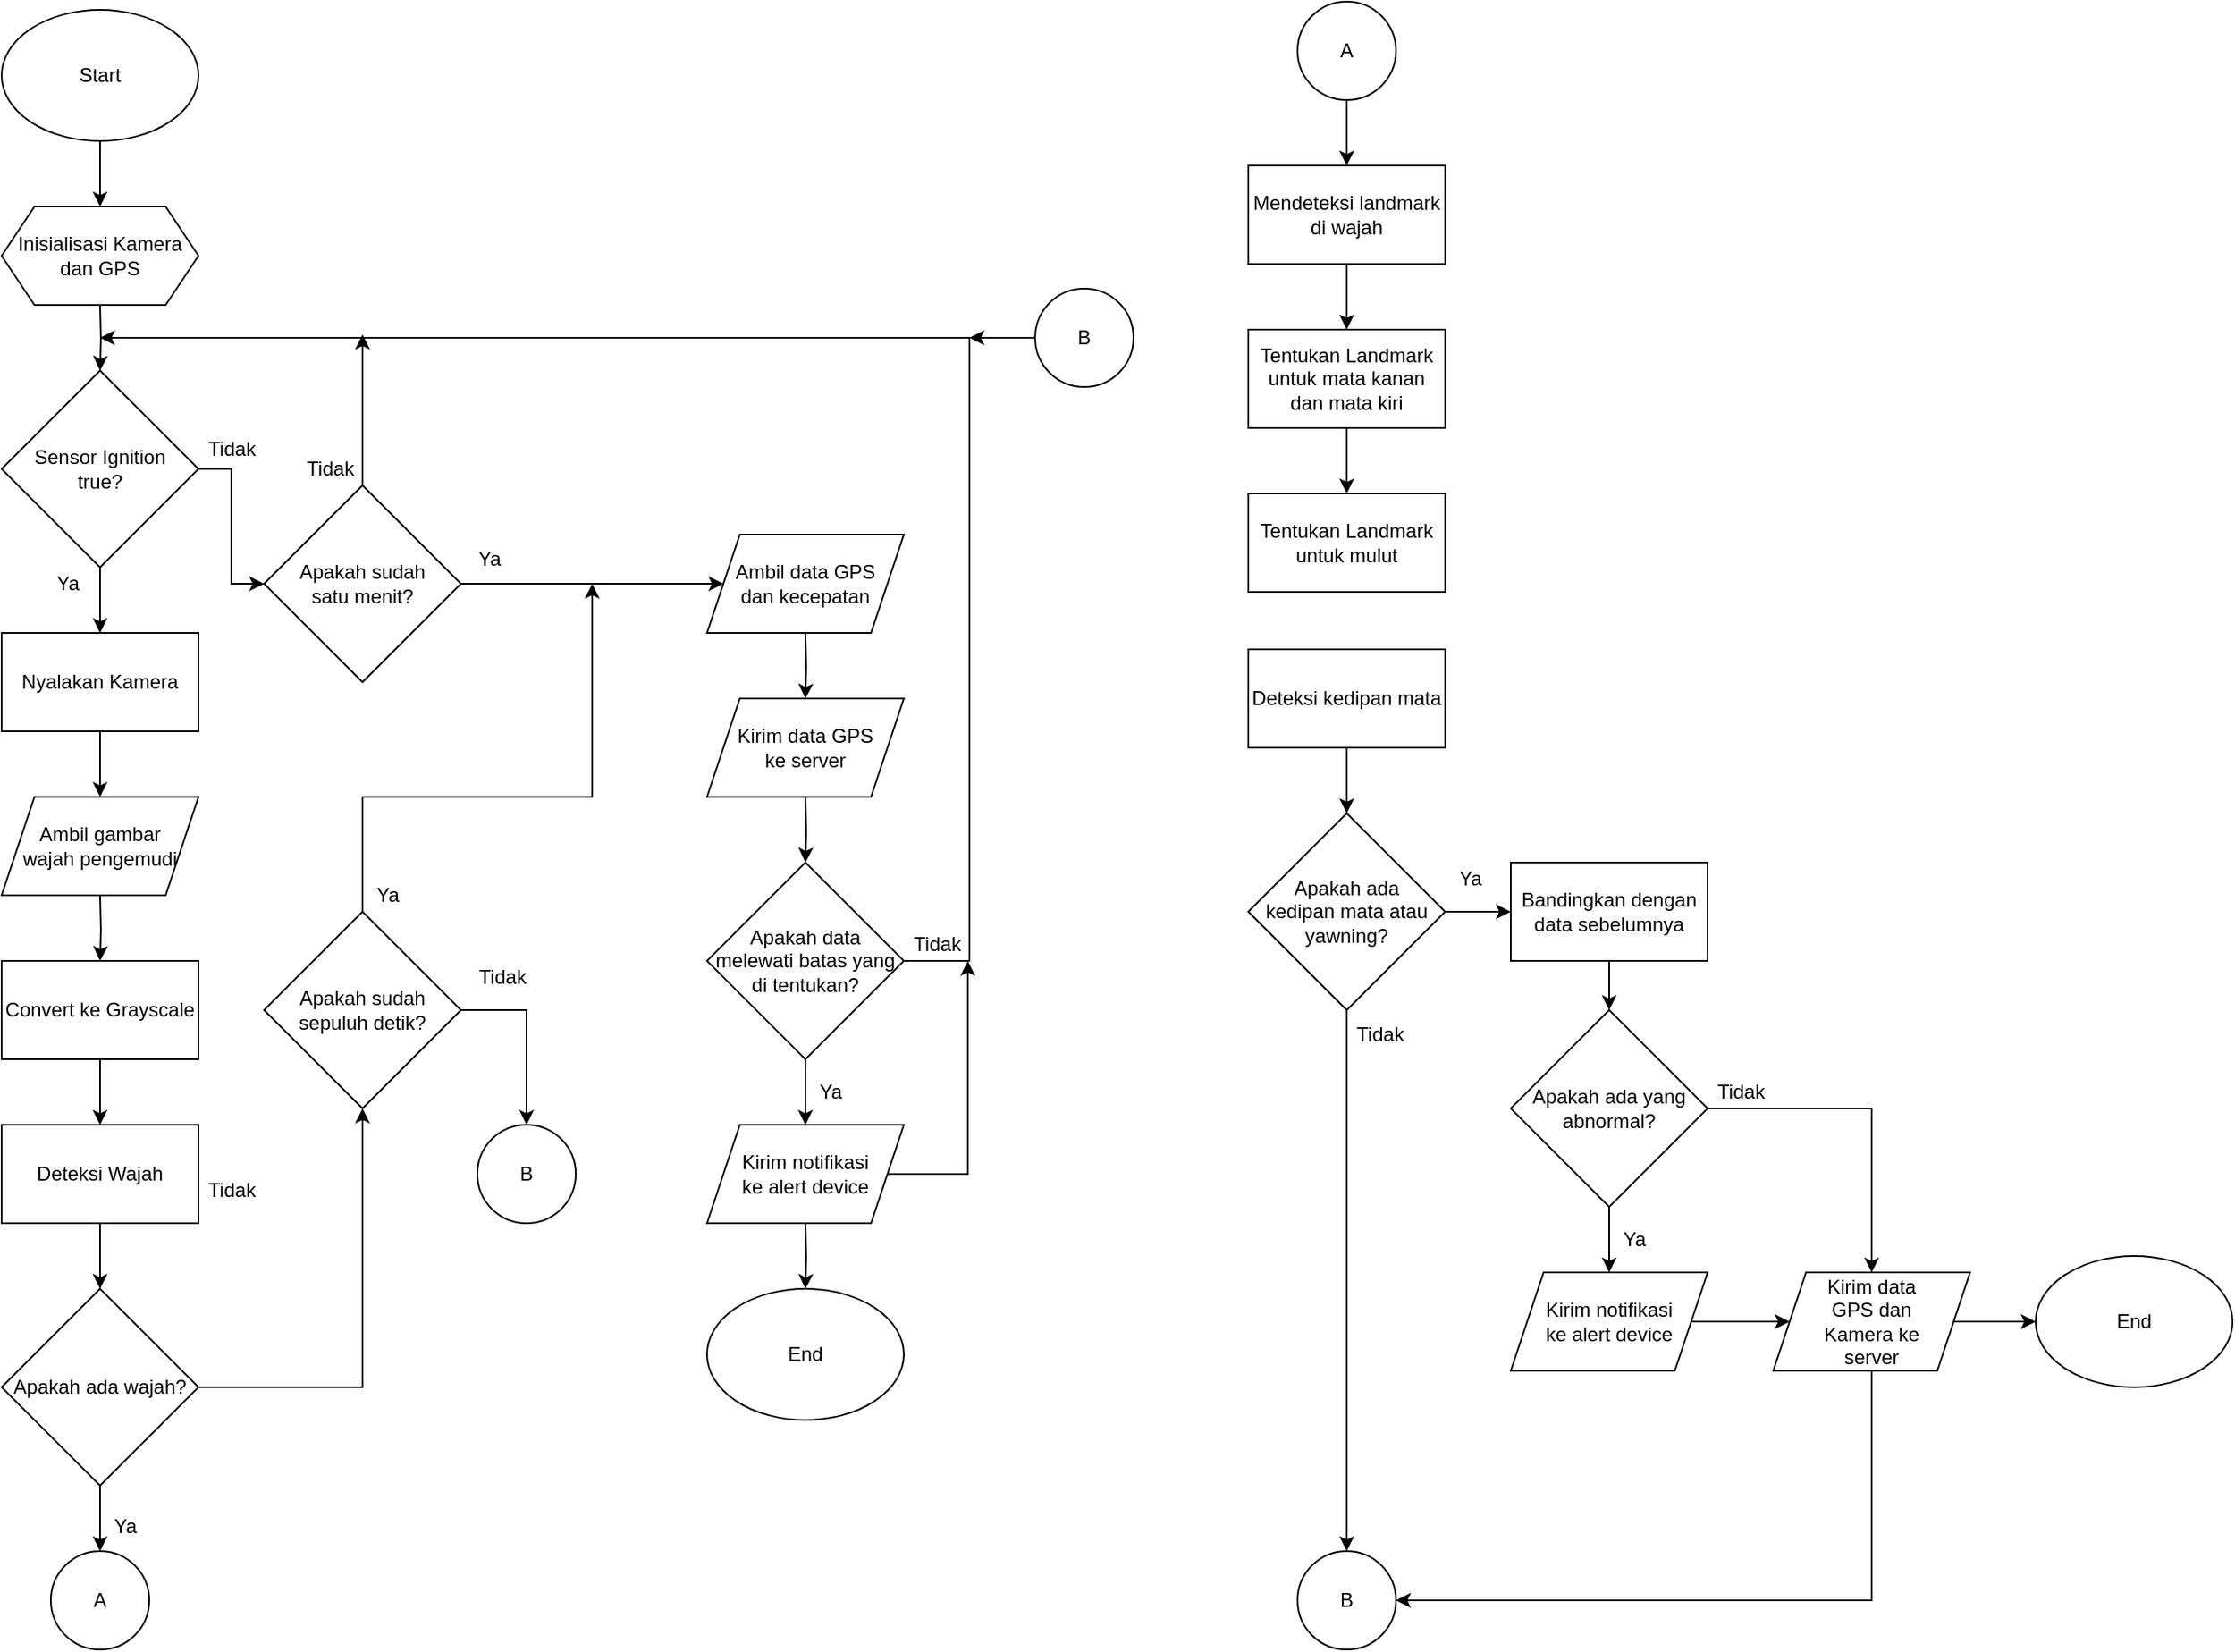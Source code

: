 <mxfile version="14.5.10" type="github">
  <diagram id="o2fH_WWDMF9li2Jf_rtt" name="Page-1">
    <mxGraphModel dx="2893" dy="1630" grid="1" gridSize="10" guides="1" tooltips="1" connect="1" arrows="1" fold="1" page="1" pageScale="1" pageWidth="850" pageHeight="1100" math="0" shadow="0">
      <root>
        <mxCell id="0" />
        <mxCell id="1" parent="0" />
        <mxCell id="26X6T3ZS9L2JQqSbIRwc-3" style="edgeStyle=orthogonalEdgeStyle;rounded=0;orthogonalLoop=1;jettySize=auto;html=1;exitX=0.5;exitY=1;exitDx=0;exitDy=0;startArrow=none;startFill=0;" parent="1" source="26X6T3ZS9L2JQqSbIRwc-1" edge="1">
          <mxGeometry relative="1" as="geometry">
            <mxPoint x="180" y="160" as="targetPoint" />
          </mxGeometry>
        </mxCell>
        <mxCell id="26X6T3ZS9L2JQqSbIRwc-1" value="Start" style="ellipse;whiteSpace=wrap;html=1;" parent="1" vertex="1">
          <mxGeometry x="120" y="40" width="120" height="80" as="geometry" />
        </mxCell>
        <mxCell id="26X6T3ZS9L2JQqSbIRwc-6" value="" style="edgeStyle=orthogonalEdgeStyle;rounded=0;orthogonalLoop=1;jettySize=auto;html=1;startArrow=none;startFill=0;" parent="1" edge="1">
          <mxGeometry relative="1" as="geometry">
            <mxPoint x="180" y="220" as="sourcePoint" />
            <mxPoint x="180" y="260" as="targetPoint" />
          </mxGeometry>
        </mxCell>
        <mxCell id="26X6T3ZS9L2JQqSbIRwc-8" value="" style="edgeStyle=orthogonalEdgeStyle;rounded=0;orthogonalLoop=1;jettySize=auto;html=1;startArrow=none;startFill=0;" parent="1" target="26X6T3ZS9L2JQqSbIRwc-7" edge="1">
          <mxGeometry relative="1" as="geometry">
            <mxPoint x="180" y="580" as="sourcePoint" />
          </mxGeometry>
        </mxCell>
        <mxCell id="26X6T3ZS9L2JQqSbIRwc-10" value="" style="edgeStyle=orthogonalEdgeStyle;rounded=0;orthogonalLoop=1;jettySize=auto;html=1;startArrow=none;startFill=0;" parent="1" source="26X6T3ZS9L2JQqSbIRwc-7" target="26X6T3ZS9L2JQqSbIRwc-9" edge="1">
          <mxGeometry relative="1" as="geometry" />
        </mxCell>
        <mxCell id="26X6T3ZS9L2JQqSbIRwc-7" value="Convert ke Grayscale" style="whiteSpace=wrap;html=1;rounded=0;" parent="1" vertex="1">
          <mxGeometry x="120" y="620" width="120" height="60" as="geometry" />
        </mxCell>
        <mxCell id="26X6T3ZS9L2JQqSbIRwc-13" style="edgeStyle=orthogonalEdgeStyle;rounded=0;orthogonalLoop=1;jettySize=auto;html=1;exitX=0.5;exitY=1;exitDx=0;exitDy=0;entryX=0.5;entryY=0;entryDx=0;entryDy=0;startArrow=none;startFill=0;" parent="1" source="26X6T3ZS9L2JQqSbIRwc-9" target="26X6T3ZS9L2JQqSbIRwc-11" edge="1">
          <mxGeometry relative="1" as="geometry" />
        </mxCell>
        <mxCell id="26X6T3ZS9L2JQqSbIRwc-9" value="Deteksi Wajah" style="whiteSpace=wrap;html=1;rounded=0;" parent="1" vertex="1">
          <mxGeometry x="120" y="720" width="120" height="60" as="geometry" />
        </mxCell>
        <mxCell id="BRGnzEm3bvZSI96jECQM-8" style="edgeStyle=orthogonalEdgeStyle;rounded=0;orthogonalLoop=1;jettySize=auto;html=1;exitX=1;exitY=0.5;exitDx=0;exitDy=0;entryX=0.5;entryY=1;entryDx=0;entryDy=0;" edge="1" parent="1" source="26X6T3ZS9L2JQqSbIRwc-11" target="BRGnzEm3bvZSI96jECQM-7">
          <mxGeometry relative="1" as="geometry" />
        </mxCell>
        <mxCell id="BRGnzEm3bvZSI96jECQM-23" style="edgeStyle=orthogonalEdgeStyle;rounded=0;orthogonalLoop=1;jettySize=auto;html=1;exitX=0.5;exitY=1;exitDx=0;exitDy=0;entryX=0.5;entryY=0;entryDx=0;entryDy=0;" edge="1" parent="1" source="26X6T3ZS9L2JQqSbIRwc-11" target="26X6T3ZS9L2JQqSbIRwc-21">
          <mxGeometry relative="1" as="geometry" />
        </mxCell>
        <mxCell id="26X6T3ZS9L2JQqSbIRwc-11" value="Apakah ada wajah?" style="rhombus;whiteSpace=wrap;html=1;" parent="1" vertex="1">
          <mxGeometry x="120" y="820" width="120" height="120" as="geometry" />
        </mxCell>
        <mxCell id="26X6T3ZS9L2JQqSbIRwc-14" value="Tidak" style="text;html=1;align=center;verticalAlign=middle;resizable=0;points=[];autosize=1;strokeColor=none;" parent="1" vertex="1">
          <mxGeometry x="240" y="750" width="40" height="20" as="geometry" />
        </mxCell>
        <mxCell id="BRGnzEm3bvZSI96jECQM-25" style="edgeStyle=orthogonalEdgeStyle;rounded=0;orthogonalLoop=1;jettySize=auto;html=1;exitX=0.5;exitY=1;exitDx=0;exitDy=0;entryX=0.5;entryY=0;entryDx=0;entryDy=0;" edge="1" parent="1" source="26X6T3ZS9L2JQqSbIRwc-15" target="26X6T3ZS9L2JQqSbIRwc-17">
          <mxGeometry relative="1" as="geometry" />
        </mxCell>
        <mxCell id="26X6T3ZS9L2JQqSbIRwc-15" value="Mendeteksi landmark di wajah" style="whiteSpace=wrap;html=1;" parent="1" vertex="1">
          <mxGeometry x="880" y="135" width="120" height="60" as="geometry" />
        </mxCell>
        <mxCell id="26X6T3ZS9L2JQqSbIRwc-20" value="" style="edgeStyle=orthogonalEdgeStyle;rounded=0;orthogonalLoop=1;jettySize=auto;html=1;startArrow=none;startFill=0;" parent="1" source="26X6T3ZS9L2JQqSbIRwc-17" target="26X6T3ZS9L2JQqSbIRwc-19" edge="1">
          <mxGeometry relative="1" as="geometry" />
        </mxCell>
        <mxCell id="26X6T3ZS9L2JQqSbIRwc-17" value="Tentukan Landmark untuk mata kanan dan mata kiri" style="whiteSpace=wrap;html=1;" parent="1" vertex="1">
          <mxGeometry x="880" y="235" width="120" height="60" as="geometry" />
        </mxCell>
        <mxCell id="26X6T3ZS9L2JQqSbIRwc-19" value="Tentukan Landmark untuk mulut" style="whiteSpace=wrap;html=1;" parent="1" vertex="1">
          <mxGeometry x="880" y="335" width="120" height="60" as="geometry" />
        </mxCell>
        <mxCell id="26X6T3ZS9L2JQqSbIRwc-21" value="A" style="ellipse;whiteSpace=wrap;html=1;" parent="1" vertex="1">
          <mxGeometry x="150" y="980" width="60" height="60" as="geometry" />
        </mxCell>
        <mxCell id="BRGnzEm3bvZSI96jECQM-24" style="edgeStyle=orthogonalEdgeStyle;rounded=0;orthogonalLoop=1;jettySize=auto;html=1;exitX=0.5;exitY=1;exitDx=0;exitDy=0;entryX=0.5;entryY=0;entryDx=0;entryDy=0;" edge="1" parent="1" source="26X6T3ZS9L2JQqSbIRwc-23" target="26X6T3ZS9L2JQqSbIRwc-15">
          <mxGeometry relative="1" as="geometry" />
        </mxCell>
        <mxCell id="26X6T3ZS9L2JQqSbIRwc-23" value="A" style="ellipse;whiteSpace=wrap;html=1;" parent="1" vertex="1">
          <mxGeometry x="910" y="35" width="60" height="60" as="geometry" />
        </mxCell>
        <mxCell id="26X6T3ZS9L2JQqSbIRwc-27" style="edgeStyle=orthogonalEdgeStyle;rounded=0;orthogonalLoop=1;jettySize=auto;html=1;exitX=0.5;exitY=0;exitDx=0;exitDy=0;startArrow=none;startFill=0;" parent="1" source="26X6T3ZS9L2JQqSbIRwc-24" edge="1">
          <mxGeometry relative="1" as="geometry">
            <mxPoint x="180" y="240" as="targetPoint" />
            <Array as="points">
              <mxPoint x="340" y="240" />
            </Array>
          </mxGeometry>
        </mxCell>
        <mxCell id="26X6T3ZS9L2JQqSbIRwc-30" style="edgeStyle=orthogonalEdgeStyle;rounded=0;orthogonalLoop=1;jettySize=auto;html=1;exitX=1;exitY=0.5;exitDx=0;exitDy=0;entryX=0;entryY=0.5;entryDx=0;entryDy=0;startArrow=none;startFill=0;" parent="1" source="26X6T3ZS9L2JQqSbIRwc-24" target="26X6T3ZS9L2JQqSbIRwc-50" edge="1">
          <mxGeometry relative="1" as="geometry">
            <mxPoint x="440" y="390" as="targetPoint" />
          </mxGeometry>
        </mxCell>
        <mxCell id="26X6T3ZS9L2JQqSbIRwc-24" value="&lt;div&gt;Apakah sudah&lt;/div&gt;&lt;div&gt; satu menit?&lt;/div&gt;" style="rhombus;whiteSpace=wrap;html=1;" parent="1" vertex="1">
          <mxGeometry x="280" y="330" width="120" height="120" as="geometry" />
        </mxCell>
        <mxCell id="26X6T3ZS9L2JQqSbIRwc-28" value="Tidak" style="text;html=1;align=center;verticalAlign=middle;resizable=0;points=[];autosize=1;strokeColor=none;" parent="1" vertex="1">
          <mxGeometry x="300" y="310" width="40" height="20" as="geometry" />
        </mxCell>
        <mxCell id="26X6T3ZS9L2JQqSbIRwc-35" value="" style="edgeStyle=orthogonalEdgeStyle;rounded=0;orthogonalLoop=1;jettySize=auto;html=1;startArrow=none;startFill=0;" parent="1" edge="1">
          <mxGeometry relative="1" as="geometry">
            <mxPoint x="610" y="420" as="sourcePoint" />
            <mxPoint x="610" y="460" as="targetPoint" />
          </mxGeometry>
        </mxCell>
        <mxCell id="26X6T3ZS9L2JQqSbIRwc-31" value="Ya" style="text;html=1;align=center;verticalAlign=middle;resizable=0;points=[];autosize=1;strokeColor=none;" parent="1" vertex="1">
          <mxGeometry x="402" y="365" width="30" height="20" as="geometry" />
        </mxCell>
        <mxCell id="26X6T3ZS9L2JQqSbIRwc-33" value="Ya" style="text;html=1;align=center;verticalAlign=middle;resizable=0;points=[];autosize=1;strokeColor=none;" parent="1" vertex="1">
          <mxGeometry x="180" y="955" width="30" height="20" as="geometry" />
        </mxCell>
        <mxCell id="26X6T3ZS9L2JQqSbIRwc-39" value="" style="edgeStyle=orthogonalEdgeStyle;rounded=0;orthogonalLoop=1;jettySize=auto;html=1;startArrow=none;startFill=0;" parent="1" target="26X6T3ZS9L2JQqSbIRwc-38" edge="1">
          <mxGeometry relative="1" as="geometry">
            <mxPoint x="610" y="520" as="sourcePoint" />
          </mxGeometry>
        </mxCell>
        <mxCell id="26X6T3ZS9L2JQqSbIRwc-41" style="edgeStyle=orthogonalEdgeStyle;rounded=0;orthogonalLoop=1;jettySize=auto;html=1;exitX=0.5;exitY=1;exitDx=0;exitDy=0;entryX=0.5;entryY=0;entryDx=0;entryDy=0;startArrow=none;startFill=0;" parent="1" source="26X6T3ZS9L2JQqSbIRwc-38" edge="1">
          <mxGeometry relative="1" as="geometry">
            <mxPoint x="610" y="720" as="targetPoint" />
          </mxGeometry>
        </mxCell>
        <mxCell id="26X6T3ZS9L2JQqSbIRwc-43" style="edgeStyle=orthogonalEdgeStyle;rounded=0;orthogonalLoop=1;jettySize=auto;html=1;exitX=1;exitY=0.5;exitDx=0;exitDy=0;startArrow=none;startFill=0;" parent="1" source="26X6T3ZS9L2JQqSbIRwc-38" edge="1">
          <mxGeometry relative="1" as="geometry">
            <mxPoint x="340" y="238" as="targetPoint" />
            <Array as="points">
              <mxPoint x="710" y="620" />
              <mxPoint x="710" y="240" />
              <mxPoint x="340" y="240" />
            </Array>
          </mxGeometry>
        </mxCell>
        <mxCell id="26X6T3ZS9L2JQqSbIRwc-38" value="&lt;div&gt;Apakah data &lt;br&gt;&lt;/div&gt;&lt;div&gt;melewati batas yang di tentukan?&lt;/div&gt;" style="rhombus;whiteSpace=wrap;html=1;rounded=0;" parent="1" vertex="1">
          <mxGeometry x="550" y="560" width="120" height="120" as="geometry" />
        </mxCell>
        <mxCell id="26X6T3ZS9L2JQqSbIRwc-45" style="edgeStyle=orthogonalEdgeStyle;rounded=0;orthogonalLoop=1;jettySize=auto;html=1;exitX=1;exitY=0.5;exitDx=0;exitDy=0;entryX=0.975;entryY=1;entryDx=0;entryDy=0;entryPerimeter=0;startArrow=none;startFill=0;" parent="1" source="26X6T3ZS9L2JQqSbIRwc-52" target="26X6T3ZS9L2JQqSbIRwc-44" edge="1">
          <mxGeometry relative="1" as="geometry">
            <mxPoint x="670" y="750" as="sourcePoint" />
            <Array as="points">
              <mxPoint x="709" y="750" />
            </Array>
          </mxGeometry>
        </mxCell>
        <mxCell id="26X6T3ZS9L2JQqSbIRwc-47" style="edgeStyle=orthogonalEdgeStyle;rounded=0;orthogonalLoop=1;jettySize=auto;html=1;exitX=0.5;exitY=1;exitDx=0;exitDy=0;entryX=0.5;entryY=0;entryDx=0;entryDy=0;startArrow=none;startFill=0;" parent="1" target="26X6T3ZS9L2JQqSbIRwc-46" edge="1">
          <mxGeometry relative="1" as="geometry">
            <mxPoint x="610" y="780" as="sourcePoint" />
          </mxGeometry>
        </mxCell>
        <mxCell id="26X6T3ZS9L2JQqSbIRwc-42" value="Ya" style="text;html=1;align=center;verticalAlign=middle;resizable=0;points=[];autosize=1;strokeColor=none;" parent="1" vertex="1">
          <mxGeometry x="610" y="690" width="30" height="20" as="geometry" />
        </mxCell>
        <mxCell id="26X6T3ZS9L2JQqSbIRwc-44" value="Tidak" style="text;html=1;align=center;verticalAlign=middle;resizable=0;points=[];autosize=1;strokeColor=none;" parent="1" vertex="1">
          <mxGeometry x="670" y="600" width="40" height="20" as="geometry" />
        </mxCell>
        <mxCell id="26X6T3ZS9L2JQqSbIRwc-46" value="End" style="ellipse;whiteSpace=wrap;html=1;" parent="1" vertex="1">
          <mxGeometry x="550" y="820" width="120" height="80" as="geometry" />
        </mxCell>
        <mxCell id="26X6T3ZS9L2JQqSbIRwc-48" value="&lt;div&gt;Ambil gambar &lt;br&gt;&lt;/div&gt;&lt;div&gt;wajah pengemudi&lt;/div&gt;" style="shape=parallelogram;perimeter=parallelogramPerimeter;whiteSpace=wrap;html=1;fixedSize=1;" parent="1" vertex="1">
          <mxGeometry x="120" y="520" width="120" height="60" as="geometry" />
        </mxCell>
        <mxCell id="26X6T3ZS9L2JQqSbIRwc-49" value="Inisialisasi Kamera dan GPS" style="shape=hexagon;perimeter=hexagonPerimeter2;whiteSpace=wrap;html=1;fixedSize=1;" parent="1" vertex="1">
          <mxGeometry x="120" y="160" width="120" height="60" as="geometry" />
        </mxCell>
        <mxCell id="26X6T3ZS9L2JQqSbIRwc-50" value="&lt;div&gt;Ambil data GPS &lt;br&gt;&lt;/div&gt;&lt;div&gt;dan kecepatan&lt;/div&gt;" style="shape=parallelogram;perimeter=parallelogramPerimeter;whiteSpace=wrap;html=1;fixedSize=1;" parent="1" vertex="1">
          <mxGeometry x="550" y="360" width="120" height="60" as="geometry" />
        </mxCell>
        <mxCell id="26X6T3ZS9L2JQqSbIRwc-51" value="&lt;div&gt;Kirim data GPS&lt;br&gt;&lt;/div&gt;&lt;div&gt;ke server&lt;/div&gt;" style="shape=parallelogram;perimeter=parallelogramPerimeter;whiteSpace=wrap;html=1;fixedSize=1;" parent="1" vertex="1">
          <mxGeometry x="550" y="460" width="120" height="60" as="geometry" />
        </mxCell>
        <mxCell id="26X6T3ZS9L2JQqSbIRwc-52" value="&lt;div&gt;Kirim notifikasi &lt;br&gt;&lt;/div&gt;&lt;div&gt;ke alert device&lt;/div&gt;" style="shape=parallelogram;perimeter=parallelogramPerimeter;whiteSpace=wrap;html=1;fixedSize=1;" parent="1" vertex="1">
          <mxGeometry x="550" y="720" width="120" height="60" as="geometry" />
        </mxCell>
        <mxCell id="26X6T3ZS9L2JQqSbIRwc-56" style="edgeStyle=orthogonalEdgeStyle;rounded=0;orthogonalLoop=1;jettySize=auto;html=1;exitX=0.5;exitY=1;exitDx=0;exitDy=0;entryX=0.5;entryY=0;entryDx=0;entryDy=0;startArrow=none;startFill=0;" parent="1" source="26X6T3ZS9L2JQqSbIRwc-53" target="26X6T3ZS9L2JQqSbIRwc-55" edge="1">
          <mxGeometry relative="1" as="geometry" />
        </mxCell>
        <mxCell id="26X6T3ZS9L2JQqSbIRwc-53" value="Deteksi kedipan mata" style="rounded=0;whiteSpace=wrap;html=1;" parent="1" vertex="1">
          <mxGeometry x="880" y="430" width="120" height="60" as="geometry" />
        </mxCell>
        <mxCell id="26X6T3ZS9L2JQqSbIRwc-59" style="edgeStyle=orthogonalEdgeStyle;rounded=0;orthogonalLoop=1;jettySize=auto;html=1;exitX=1;exitY=0.5;exitDx=0;exitDy=0;entryX=0;entryY=0.5;entryDx=0;entryDy=0;startArrow=none;startFill=0;" parent="1" source="26X6T3ZS9L2JQqSbIRwc-55" target="26X6T3ZS9L2JQqSbIRwc-57" edge="1">
          <mxGeometry relative="1" as="geometry" />
        </mxCell>
        <mxCell id="26X6T3ZS9L2JQqSbIRwc-80" style="edgeStyle=orthogonalEdgeStyle;rounded=0;orthogonalLoop=1;jettySize=auto;html=1;exitX=0.5;exitY=1;exitDx=0;exitDy=0;entryX=0.5;entryY=0;entryDx=0;entryDy=0;startArrow=none;startFill=0;" parent="1" source="26X6T3ZS9L2JQqSbIRwc-55" target="26X6T3ZS9L2JQqSbIRwc-79" edge="1">
          <mxGeometry relative="1" as="geometry" />
        </mxCell>
        <mxCell id="26X6T3ZS9L2JQqSbIRwc-55" value="&lt;div&gt;Apakah ada &lt;br&gt;&lt;/div&gt;&lt;div&gt;kedipan mata atau yawning?&lt;br&gt;&lt;/div&gt;" style="rhombus;whiteSpace=wrap;html=1;" parent="1" vertex="1">
          <mxGeometry x="880" y="530" width="120" height="120" as="geometry" />
        </mxCell>
        <mxCell id="26X6T3ZS9L2JQqSbIRwc-60" style="edgeStyle=orthogonalEdgeStyle;rounded=0;orthogonalLoop=1;jettySize=auto;html=1;exitX=0.5;exitY=1;exitDx=0;exitDy=0;entryX=0.5;entryY=0;entryDx=0;entryDy=0;startArrow=none;startFill=0;" parent="1" source="26X6T3ZS9L2JQqSbIRwc-57" target="26X6T3ZS9L2JQqSbIRwc-58" edge="1">
          <mxGeometry relative="1" as="geometry" />
        </mxCell>
        <mxCell id="26X6T3ZS9L2JQqSbIRwc-57" value="Bandingkan dengan data sebelumnya" style="rounded=0;whiteSpace=wrap;html=1;" parent="1" vertex="1">
          <mxGeometry x="1040" y="560" width="120" height="60" as="geometry" />
        </mxCell>
        <mxCell id="26X6T3ZS9L2JQqSbIRwc-71" style="edgeStyle=orthogonalEdgeStyle;rounded=0;orthogonalLoop=1;jettySize=auto;html=1;exitX=0.5;exitY=1;exitDx=0;exitDy=0;entryX=0.5;entryY=0;entryDx=0;entryDy=0;startArrow=none;startFill=0;" parent="1" source="26X6T3ZS9L2JQqSbIRwc-58" target="26X6T3ZS9L2JQqSbIRwc-70" edge="1">
          <mxGeometry relative="1" as="geometry" />
        </mxCell>
        <mxCell id="26X6T3ZS9L2JQqSbIRwc-81" style="edgeStyle=orthogonalEdgeStyle;rounded=0;orthogonalLoop=1;jettySize=auto;html=1;exitX=1;exitY=0.5;exitDx=0;exitDy=0;startArrow=none;startFill=0;" parent="1" source="26X6T3ZS9L2JQqSbIRwc-58" target="26X6T3ZS9L2JQqSbIRwc-67" edge="1">
          <mxGeometry relative="1" as="geometry" />
        </mxCell>
        <mxCell id="26X6T3ZS9L2JQqSbIRwc-58" value="Apakah ada yang abnormal?" style="rhombus;whiteSpace=wrap;html=1;" parent="1" vertex="1">
          <mxGeometry x="1040" y="650" width="120" height="120" as="geometry" />
        </mxCell>
        <mxCell id="26X6T3ZS9L2JQqSbIRwc-63" style="edgeStyle=orthogonalEdgeStyle;rounded=0;orthogonalLoop=1;jettySize=auto;html=1;exitX=0;exitY=0.5;exitDx=0;exitDy=0;startArrow=none;startFill=0;" parent="1" source="26X6T3ZS9L2JQqSbIRwc-61" edge="1">
          <mxGeometry relative="1" as="geometry">
            <mxPoint x="710" y="240" as="targetPoint" />
          </mxGeometry>
        </mxCell>
        <mxCell id="26X6T3ZS9L2JQqSbIRwc-61" value="B" style="ellipse;whiteSpace=wrap;html=1;" parent="1" vertex="1">
          <mxGeometry x="750" y="210" width="60" height="60" as="geometry" />
        </mxCell>
        <mxCell id="26X6T3ZS9L2JQqSbIRwc-64" value="Tidak" style="text;html=1;align=center;verticalAlign=middle;resizable=0;points=[];autosize=1;strokeColor=none;" parent="1" vertex="1">
          <mxGeometry x="940" y="655" width="40" height="20" as="geometry" />
        </mxCell>
        <mxCell id="26X6T3ZS9L2JQqSbIRwc-65" value="Ya" style="text;html=1;align=center;verticalAlign=middle;resizable=0;points=[];autosize=1;strokeColor=none;" parent="1" vertex="1">
          <mxGeometry x="1000" y="560" width="30" height="20" as="geometry" />
        </mxCell>
        <mxCell id="26X6T3ZS9L2JQqSbIRwc-85" style="edgeStyle=orthogonalEdgeStyle;rounded=0;orthogonalLoop=1;jettySize=auto;html=1;exitX=0.5;exitY=1;exitDx=0;exitDy=0;entryX=1;entryY=0.5;entryDx=0;entryDy=0;startArrow=none;startFill=0;" parent="1" source="26X6T3ZS9L2JQqSbIRwc-67" target="26X6T3ZS9L2JQqSbIRwc-79" edge="1">
          <mxGeometry relative="1" as="geometry" />
        </mxCell>
        <mxCell id="26X6T3ZS9L2JQqSbIRwc-88" style="edgeStyle=orthogonalEdgeStyle;rounded=0;orthogonalLoop=1;jettySize=auto;html=1;exitX=1;exitY=0.5;exitDx=0;exitDy=0;entryX=0;entryY=0.5;entryDx=0;entryDy=0;startArrow=none;startFill=0;" parent="1" source="26X6T3ZS9L2JQqSbIRwc-67" target="26X6T3ZS9L2JQqSbIRwc-86" edge="1">
          <mxGeometry relative="1" as="geometry" />
        </mxCell>
        <mxCell id="26X6T3ZS9L2JQqSbIRwc-67" value="&lt;div&gt;Kirim data &lt;br&gt;&lt;/div&gt;&lt;div&gt;GPS dan &lt;br&gt;&lt;/div&gt;&lt;div&gt;Kamera ke &lt;br&gt;&lt;/div&gt;&lt;div&gt;server&lt;/div&gt;" style="shape=parallelogram;perimeter=parallelogramPerimeter;whiteSpace=wrap;html=1;fixedSize=1;" parent="1" vertex="1">
          <mxGeometry x="1200" y="810" width="120" height="60" as="geometry" />
        </mxCell>
        <mxCell id="26X6T3ZS9L2JQqSbIRwc-84" style="edgeStyle=orthogonalEdgeStyle;rounded=0;orthogonalLoop=1;jettySize=auto;html=1;exitX=1;exitY=0.5;exitDx=0;exitDy=0;entryX=0;entryY=0.5;entryDx=0;entryDy=0;startArrow=none;startFill=0;" parent="1" source="26X6T3ZS9L2JQqSbIRwc-70" target="26X6T3ZS9L2JQqSbIRwc-67" edge="1">
          <mxGeometry relative="1" as="geometry" />
        </mxCell>
        <mxCell id="26X6T3ZS9L2JQqSbIRwc-70" value="&lt;div&gt;Kirim notifikasi &lt;br&gt;&lt;/div&gt;&lt;div&gt;ke alert device&lt;/div&gt;" style="shape=parallelogram;perimeter=parallelogramPerimeter;whiteSpace=wrap;html=1;fixedSize=1;" parent="1" vertex="1">
          <mxGeometry x="1040" y="810" width="120" height="60" as="geometry" />
        </mxCell>
        <mxCell id="26X6T3ZS9L2JQqSbIRwc-79" value="B" style="ellipse;whiteSpace=wrap;html=1;" parent="1" vertex="1">
          <mxGeometry x="910" y="980" width="60" height="60" as="geometry" />
        </mxCell>
        <mxCell id="26X6T3ZS9L2JQqSbIRwc-82" value="Tidak" style="text;html=1;align=center;verticalAlign=middle;resizable=0;points=[];autosize=1;strokeColor=none;" parent="1" vertex="1">
          <mxGeometry x="1160" y="690" width="40" height="20" as="geometry" />
        </mxCell>
        <mxCell id="26X6T3ZS9L2JQqSbIRwc-83" value="Ya" style="text;html=1;align=center;verticalAlign=middle;resizable=0;points=[];autosize=1;strokeColor=none;" parent="1" vertex="1">
          <mxGeometry x="1100" y="780" width="30" height="20" as="geometry" />
        </mxCell>
        <mxCell id="26X6T3ZS9L2JQqSbIRwc-86" value="End" style="ellipse;whiteSpace=wrap;html=1;" parent="1" vertex="1">
          <mxGeometry x="1360" y="800" width="120" height="80" as="geometry" />
        </mxCell>
        <mxCell id="BRGnzEm3bvZSI96jECQM-4" style="edgeStyle=orthogonalEdgeStyle;rounded=0;orthogonalLoop=1;jettySize=auto;html=1;exitX=1;exitY=0.5;exitDx=0;exitDy=0;entryX=0;entryY=0.5;entryDx=0;entryDy=0;" edge="1" parent="1" source="BRGnzEm3bvZSI96jECQM-1" target="26X6T3ZS9L2JQqSbIRwc-24">
          <mxGeometry relative="1" as="geometry" />
        </mxCell>
        <mxCell id="BRGnzEm3bvZSI96jECQM-21" style="edgeStyle=orthogonalEdgeStyle;rounded=0;orthogonalLoop=1;jettySize=auto;html=1;exitX=0.5;exitY=1;exitDx=0;exitDy=0;entryX=0.5;entryY=0;entryDx=0;entryDy=0;" edge="1" parent="1" source="BRGnzEm3bvZSI96jECQM-1" target="BRGnzEm3bvZSI96jECQM-20">
          <mxGeometry relative="1" as="geometry" />
        </mxCell>
        <mxCell id="BRGnzEm3bvZSI96jECQM-1" value="&lt;div&gt;Sensor Ignition &lt;br&gt;&lt;/div&gt;&lt;div&gt;true?&lt;/div&gt;" style="rhombus;whiteSpace=wrap;html=1;" vertex="1" parent="1">
          <mxGeometry x="120" y="260" width="120" height="120" as="geometry" />
        </mxCell>
        <mxCell id="BRGnzEm3bvZSI96jECQM-3" value="Ya" style="text;html=1;align=center;verticalAlign=middle;resizable=0;points=[];autosize=1;strokeColor=none;" vertex="1" parent="1">
          <mxGeometry x="145" y="380" width="30" height="20" as="geometry" />
        </mxCell>
        <mxCell id="BRGnzEm3bvZSI96jECQM-5" value="Tidak" style="text;html=1;align=center;verticalAlign=middle;resizable=0;points=[];autosize=1;strokeColor=none;" vertex="1" parent="1">
          <mxGeometry x="240" y="298" width="40" height="20" as="geometry" />
        </mxCell>
        <mxCell id="BRGnzEm3bvZSI96jECQM-11" style="edgeStyle=orthogonalEdgeStyle;rounded=0;orthogonalLoop=1;jettySize=auto;html=1;exitX=0.5;exitY=0;exitDx=0;exitDy=0;" edge="1" parent="1" source="BRGnzEm3bvZSI96jECQM-7">
          <mxGeometry relative="1" as="geometry">
            <mxPoint x="480" y="390" as="targetPoint" />
            <Array as="points">
              <mxPoint x="340" y="520" />
              <mxPoint x="480" y="520" />
            </Array>
          </mxGeometry>
        </mxCell>
        <mxCell id="BRGnzEm3bvZSI96jECQM-16" style="edgeStyle=orthogonalEdgeStyle;rounded=0;orthogonalLoop=1;jettySize=auto;html=1;exitX=1;exitY=0.5;exitDx=0;exitDy=0;entryX=0.5;entryY=0;entryDx=0;entryDy=0;" edge="1" parent="1" source="BRGnzEm3bvZSI96jECQM-7" target="BRGnzEm3bvZSI96jECQM-14">
          <mxGeometry relative="1" as="geometry" />
        </mxCell>
        <mxCell id="BRGnzEm3bvZSI96jECQM-7" value="&lt;div&gt;Apakah sudah&lt;/div&gt;&lt;div&gt; sepuluh detik?&lt;/div&gt;" style="rhombus;whiteSpace=wrap;html=1;" vertex="1" parent="1">
          <mxGeometry x="280" y="590" width="120" height="120" as="geometry" />
        </mxCell>
        <mxCell id="BRGnzEm3bvZSI96jECQM-12" value="Ya" style="text;html=1;align=center;verticalAlign=middle;resizable=0;points=[];autosize=1;strokeColor=none;" vertex="1" parent="1">
          <mxGeometry x="340" y="570" width="30" height="20" as="geometry" />
        </mxCell>
        <mxCell id="BRGnzEm3bvZSI96jECQM-13" value="Tidak" style="text;html=1;align=center;verticalAlign=middle;resizable=0;points=[];autosize=1;strokeColor=none;" vertex="1" parent="1">
          <mxGeometry x="405" y="620" width="40" height="20" as="geometry" />
        </mxCell>
        <mxCell id="BRGnzEm3bvZSI96jECQM-14" value="B" style="ellipse;whiteSpace=wrap;html=1;" vertex="1" parent="1">
          <mxGeometry x="410" y="720" width="60" height="60" as="geometry" />
        </mxCell>
        <mxCell id="BRGnzEm3bvZSI96jECQM-22" style="edgeStyle=orthogonalEdgeStyle;rounded=0;orthogonalLoop=1;jettySize=auto;html=1;exitX=0.5;exitY=1;exitDx=0;exitDy=0;entryX=0.5;entryY=0;entryDx=0;entryDy=0;" edge="1" parent="1" source="BRGnzEm3bvZSI96jECQM-20" target="26X6T3ZS9L2JQqSbIRwc-48">
          <mxGeometry relative="1" as="geometry" />
        </mxCell>
        <mxCell id="BRGnzEm3bvZSI96jECQM-20" value="Nyalakan Kamera" style="whiteSpace=wrap;html=1;rounded=0;" vertex="1" parent="1">
          <mxGeometry x="120" y="420" width="120" height="60" as="geometry" />
        </mxCell>
      </root>
    </mxGraphModel>
  </diagram>
</mxfile>
